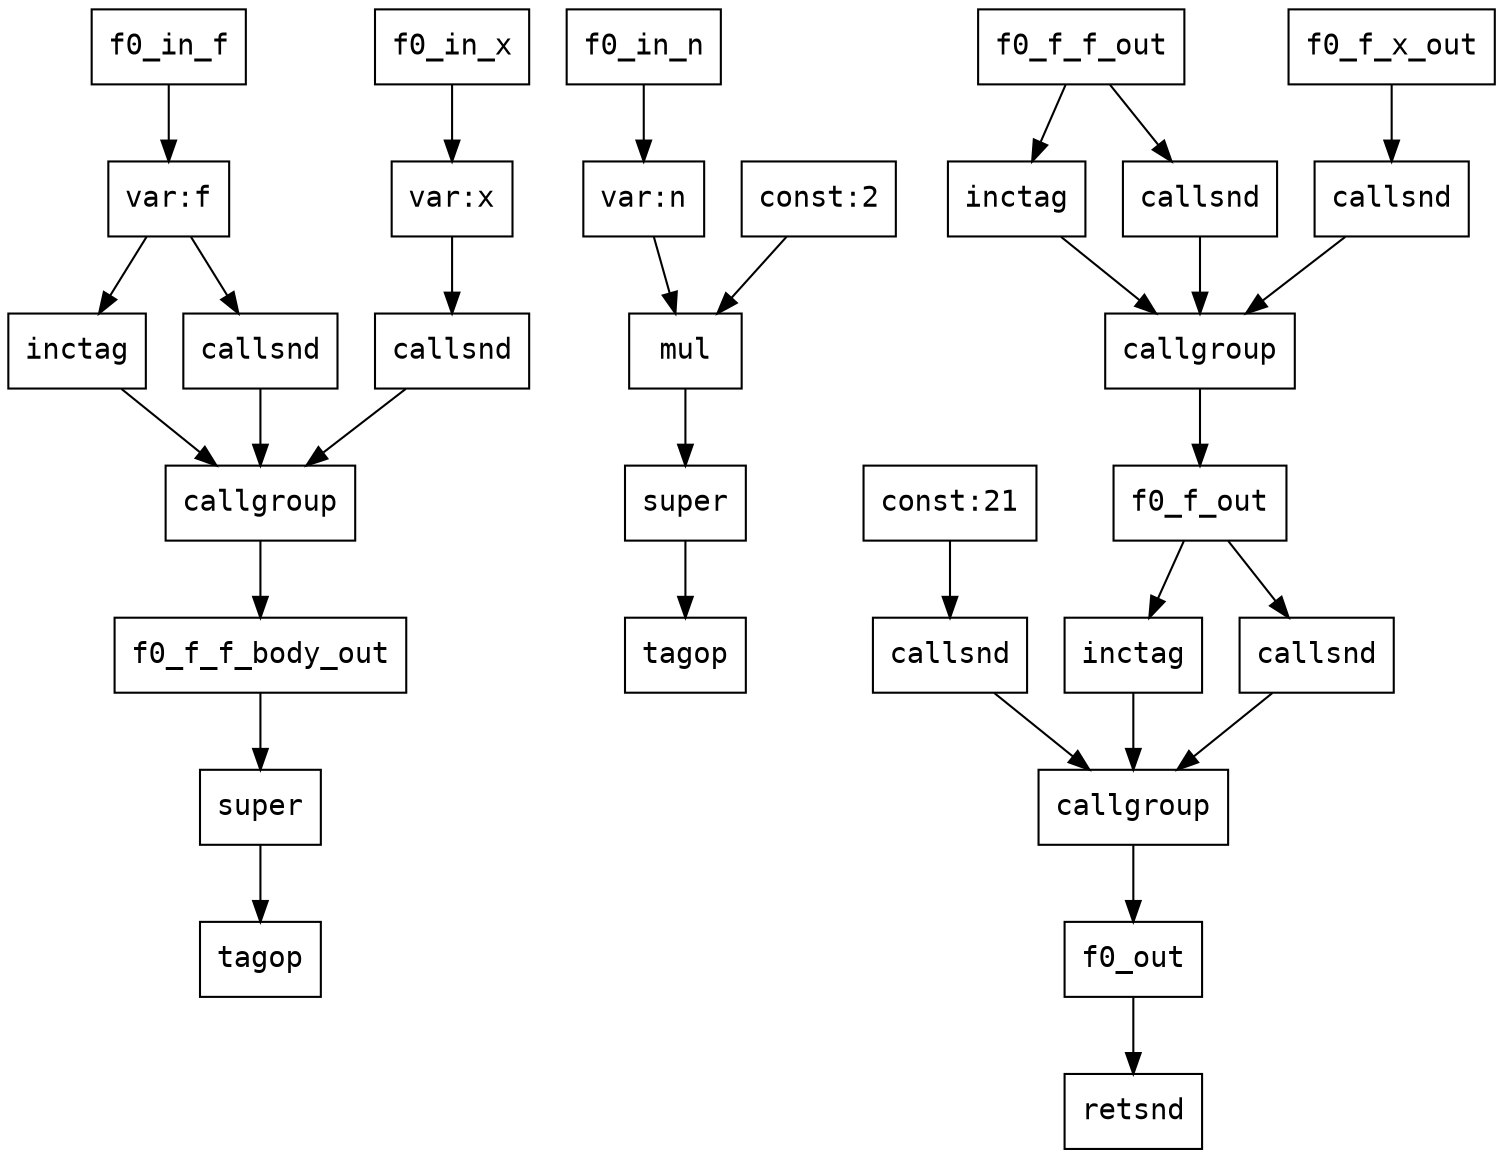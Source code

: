 digraph Dataflow {
  node [shape=record, fontname="Courier"];
  "f0_f_f" [label="super"];
  "f0_f_f_tagop" [label="tagop"];
  "f0_f_f" -> "f0_f_f_tagop";
  "f0_f_f_body_f_out" [label="var:f"];
  "f0_in_f" -> "f0_f_f_body_f_out";
  "f0_f_f_body_x_out" [label="var:x"];
  "f0_in_x" -> "f0_f_f_body_x_out";
  "f0_f_f_body_inctag" [label="inctag"];
  "f0_f_f_body_f_out" -> "f0_f_f_body_inctag";
  "f0_f_f_body_cg" [label="callgroup"];
  "f0_f_f_body_inctag" -> "f0_f_f_body_cg";
  "f0_f_f_body_cg_snd_fun" [label="callsnd"];
  "f0_f_f_body_f_out" -> "f0_f_f_body_cg_snd_fun";
  "f0_f_f_body_cg_snd_fun" -> "f0_f_f_body_cg";
  "f0_f_f_body_cg_snd_arg" [label="callsnd"];
  "f0_f_f_body_x_out" -> "f0_f_f_body_cg_snd_arg";
  "f0_f_f_body_cg_snd_arg" -> "f0_f_f_body_cg";
  "f0_f_f_body_cg" -> "f0_f_f_body_out";
  "f0_f_f_body_out" -> "f0_f_f";
  "f0_f_x" [label="super"];
  "f0_f_x_tagop" [label="tagop"];
  "f0_f_x" -> "f0_f_x_tagop";
  "f0_f_x_body_l_out" [label="var:n"];
  "f0_in_n" -> "f0_f_x_body_l_out";
  "f0_f_x_body_r_out" [label="const:2"];
  "f0_f_x_body_out" [label="mul"];
  "f0_f_x_body_l_out" -> "f0_f_x_body_out";
  "f0_f_x_body_r_out" -> "f0_f_x_body_out";
  "f0_f_x_body_out" -> "f0_f_x";
  "f0_f_inctag" [label="inctag"];
  "f0_f_f_out" -> "f0_f_inctag";
  "f0_f_cg" [label="callgroup"];
  "f0_f_inctag" -> "f0_f_cg";
  "f0_f_cg_snd_fun" [label="callsnd"];
  "f0_f_f_out" -> "f0_f_cg_snd_fun";
  "f0_f_cg_snd_fun" -> "f0_f_cg";
  "f0_f_cg_snd_arg" [label="callsnd"];
  "f0_f_x_out" -> "f0_f_cg_snd_arg";
  "f0_f_cg_snd_arg" -> "f0_f_cg";
  "f0_f_cg" -> "f0_f_out";
  "f0_x_out" [label="const:21"];
  "f0_inctag" [label="inctag"];
  "f0_f_out" -> "f0_inctag";
  "f0_cg" [label="callgroup"];
  "f0_inctag" -> "f0_cg";
  "f0_cg_snd_fun" [label="callsnd"];
  "f0_f_out" -> "f0_cg_snd_fun";
  "f0_cg_snd_fun" -> "f0_cg";
  "f0_cg_snd_arg" [label="callsnd"];
  "f0_x_out" -> "f0_cg_snd_arg";
  "f0_cg_snd_arg" -> "f0_cg";
  "f0_cg" -> "f0_out";
  "f0_retsnd" [label="retsnd"];
  "f0_out" -> "f0_retsnd";
}
